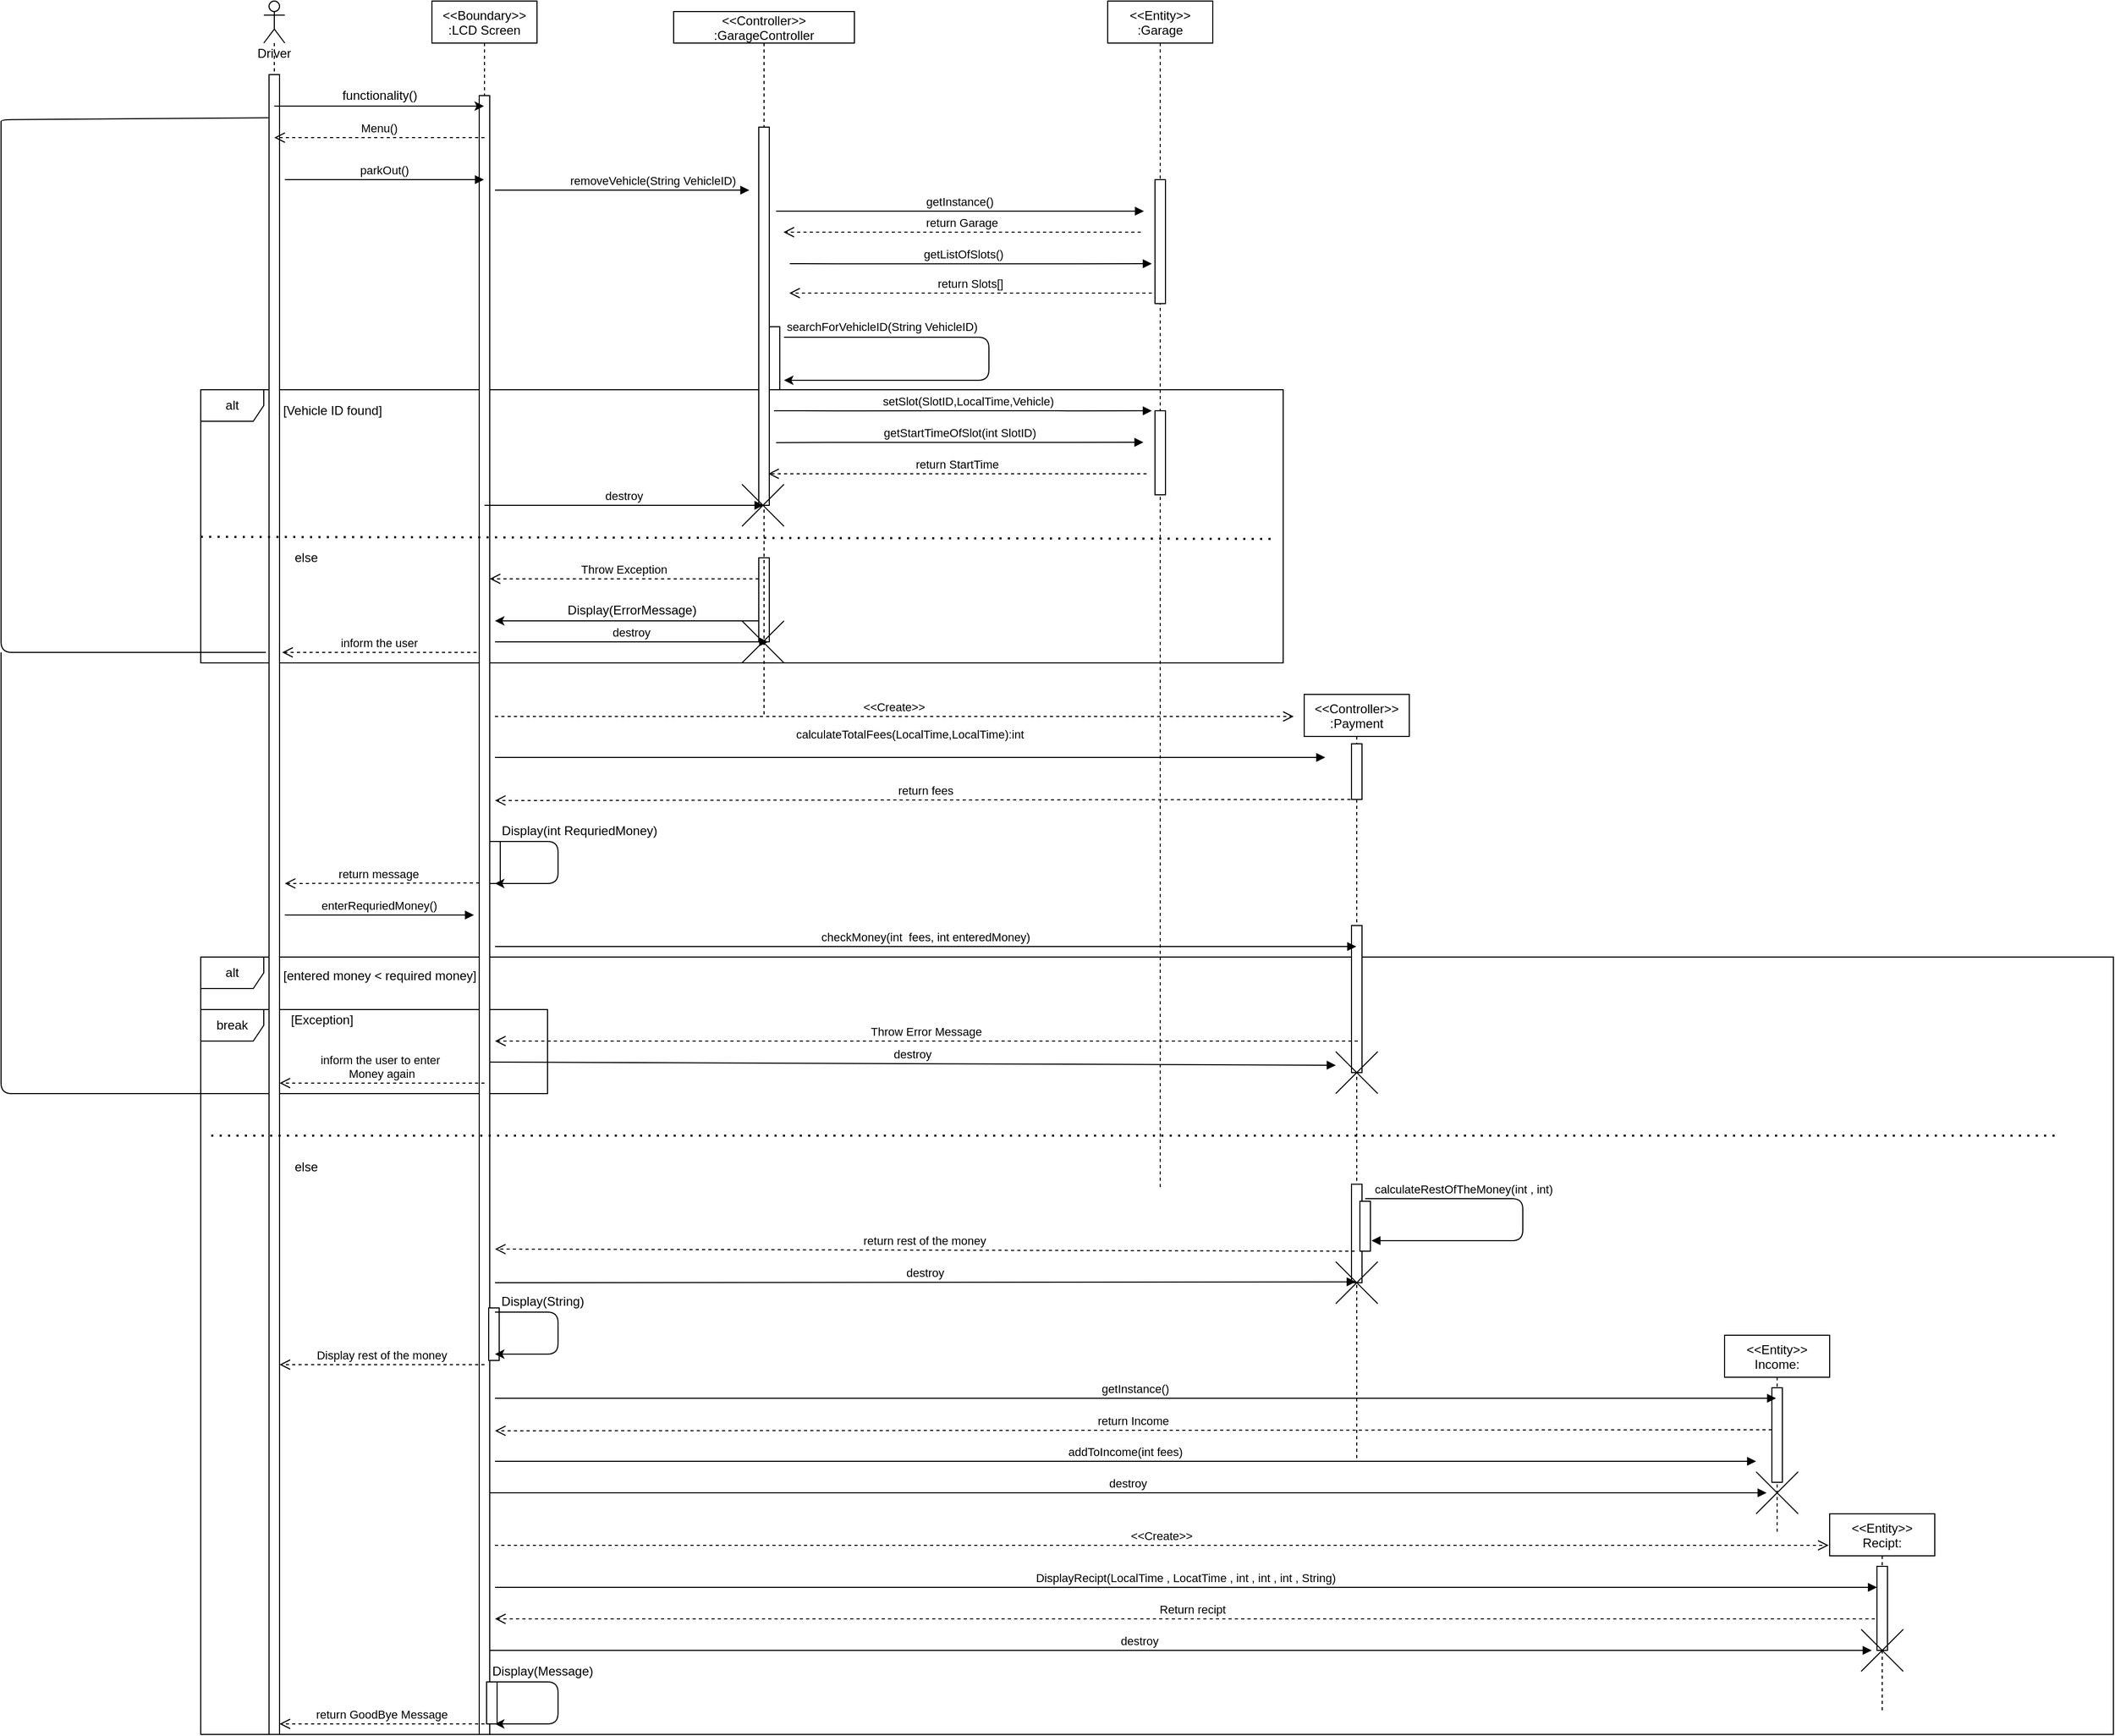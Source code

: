 <mxfile version="13.9.9" type="device"><diagram id="kgpKYQtTHZ0yAKxKKP6v" name="Page-1"><mxGraphModel dx="3539" dy="1370" grid="1" gridSize="10" guides="1" tooltips="1" connect="1" arrows="1" fold="1" page="1" pageScale="1" pageWidth="1169" pageHeight="1654" math="0" shadow="0"><root><mxCell id="0"/><mxCell id="1" parent="0"/><mxCell id="QH8WFjitwiqOLu53Xh30-115" value="alt" style="shape=umlFrame;whiteSpace=wrap;html=1;" vertex="1" parent="1"><mxGeometry x="30" y="1030" width="1820" height="740" as="geometry"/></mxCell><mxCell id="QH8WFjitwiqOLu53Xh30-160" value="Return recipt" style="verticalAlign=bottom;endArrow=open;dashed=1;endSize=8;exitX=1;exitY=0.95;shadow=0;strokeWidth=1;" edge="1" parent="1"><mxGeometry x="-0.002" relative="1" as="geometry"><mxPoint x="310" y="1660" as="targetPoint"/><mxPoint x="1635" y="1660" as="sourcePoint"/><mxPoint as="offset"/></mxGeometry></mxCell><mxCell id="QH8WFjitwiqOLu53Xh30-120" value="break" style="shape=umlFrame;whiteSpace=wrap;html=1;" vertex="1" parent="1"><mxGeometry x="30" y="1080" width="330" height="80" as="geometry"/></mxCell><mxCell id="QH8WFjitwiqOLu53Xh30-12" value="" style="points=[];perimeter=orthogonalPerimeter;rounded=0;shadow=0;strokeWidth=1;" vertex="1" parent="1"><mxGeometry x="561" y="650" width="10" height="80" as="geometry"/></mxCell><mxCell id="QH8WFjitwiqOLu53Xh30-8" value="alt" style="shape=umlFrame;whiteSpace=wrap;html=1;" vertex="1" parent="1"><mxGeometry x="30" y="490" width="1030" height="260" as="geometry"/></mxCell><mxCell id="HT60DGtEAISeP9UpMv8A-24" value="" style="edgeStyle=segmentEdgeStyle;endArrow=classic;html=1;" parent="1" edge="1"><mxGeometry width="50" height="50" relative="1" as="geometry"><mxPoint x="585" y="440" as="sourcePoint"/><mxPoint x="585" y="481" as="targetPoint"/><Array as="points"><mxPoint x="780" y="440"/><mxPoint x="780" y="481"/></Array></mxGeometry></mxCell><mxCell id="p4eJqptce2NphYnT6S-f-2" value="Driver&lt;br&gt;" style="shape=umlLifeline;participant=umlActor;perimeter=lifelinePerimeter;whiteSpace=wrap;html=1;container=1;collapsible=0;recursiveResize=0;verticalAlign=top;spacingTop=36;outlineConnect=0;size=40;" parent="1" vertex="1"><mxGeometry x="90" y="120" width="20" height="1650" as="geometry"/></mxCell><mxCell id="p4eJqptce2NphYnT6S-f-48" value="" style="points=[];perimeter=orthogonalPerimeter;rounded=0;shadow=0;strokeWidth=1;" parent="p4eJqptce2NphYnT6S-f-2" vertex="1"><mxGeometry x="5" y="70" width="10" height="1580" as="geometry"/></mxCell><mxCell id="QH8WFjitwiqOLu53Xh30-20" value="" style="endArrow=none;html=1;entryX=-0.067;entryY=0.026;entryDx=0;entryDy=0;entryPerimeter=0;" edge="1" parent="p4eJqptce2NphYnT6S-f-2" target="p4eJqptce2NphYnT6S-f-48"><mxGeometry width="50" height="50" relative="1" as="geometry"><mxPoint x="2" y="620" as="sourcePoint"/><mxPoint x="-110" y="160" as="targetPoint"/><Array as="points"><mxPoint x="-250" y="620"/><mxPoint x="-250" y="120"/><mxPoint x="-250" y="113"/></Array></mxGeometry></mxCell><mxCell id="3nuBFxr9cyL0pnOWT2aG-1" value="&lt;&lt;Boundary&gt;&gt;&#10;:LCD Screen" style="shape=umlLifeline;perimeter=lifelinePerimeter;container=1;collapsible=0;recursiveResize=0;rounded=0;shadow=0;strokeWidth=1;" parent="1" vertex="1"><mxGeometry x="250" y="120" width="100" height="1650" as="geometry"/></mxCell><mxCell id="QH8WFjitwiqOLu53Xh30-74" value="destroy" style="verticalAlign=bottom;endArrow=block;shadow=0;strokeWidth=1;" edge="1" parent="3nuBFxr9cyL0pnOWT2aG-1"><mxGeometry relative="1" as="geometry"><mxPoint x="60" y="610" as="sourcePoint"/><mxPoint x="320" y="610" as="targetPoint"/></mxGeometry></mxCell><mxCell id="p4eJqptce2NphYnT6S-f-49" value="" style="points=[];perimeter=orthogonalPerimeter;rounded=0;shadow=0;strokeWidth=1;" parent="3nuBFxr9cyL0pnOWT2aG-1" vertex="1"><mxGeometry x="45" y="90" width="10" height="1560" as="geometry"/></mxCell><mxCell id="QH8WFjitwiqOLu53Xh30-77" value="" style="points=[];perimeter=orthogonalPerimeter;rounded=0;shadow=0;strokeWidth=1;" vertex="1" parent="3nuBFxr9cyL0pnOWT2aG-1"><mxGeometry x="55" y="800" width="10" height="40" as="geometry"/></mxCell><mxCell id="QH8WFjitwiqOLu53Xh30-137" value="" style="points=[];perimeter=orthogonalPerimeter;rounded=0;shadow=0;strokeWidth=1;" vertex="1" parent="3nuBFxr9cyL0pnOWT2aG-1"><mxGeometry x="54" y="1244" width="10" height="50" as="geometry"/></mxCell><mxCell id="QH8WFjitwiqOLu53Xh30-166" value="" style="points=[];perimeter=orthogonalPerimeter;rounded=0;shadow=0;strokeWidth=1;" vertex="1" parent="3nuBFxr9cyL0pnOWT2aG-1"><mxGeometry x="52" y="1600" width="10" height="40" as="geometry"/></mxCell><mxCell id="HT60DGtEAISeP9UpMv8A-13" value="&lt;&lt;Controller&gt;&gt;&#10;:GarageController" style="shape=umlLifeline;perimeter=lifelinePerimeter;container=1;collapsible=0;recursiveResize=0;rounded=0;shadow=0;strokeWidth=1;size=30;" parent="1" vertex="1"><mxGeometry x="480" y="130" width="172" height="670" as="geometry"/></mxCell><mxCell id="HT60DGtEAISeP9UpMv8A-14" value="" style="points=[];perimeter=orthogonalPerimeter;rounded=0;shadow=0;strokeWidth=1;" parent="HT60DGtEAISeP9UpMv8A-13" vertex="1"><mxGeometry x="81" y="110" width="10" height="360" as="geometry"/></mxCell><mxCell id="HT60DGtEAISeP9UpMv8A-25" value="" style="points=[];perimeter=orthogonalPerimeter;rounded=0;shadow=0;strokeWidth=1;" parent="HT60DGtEAISeP9UpMv8A-13" vertex="1"><mxGeometry x="91" y="300" width="10" height="60" as="geometry"/></mxCell><mxCell id="QH8WFjitwiqOLu53Xh30-5" value="" style="group" vertex="1" connectable="0" parent="HT60DGtEAISeP9UpMv8A-13"><mxGeometry x="65" y="450" width="40" height="40" as="geometry"/></mxCell><mxCell id="QH8WFjitwiqOLu53Xh30-6" value="" style="endArrow=none;html=1;" edge="1" parent="QH8WFjitwiqOLu53Xh30-5"><mxGeometry width="50" height="50" relative="1" as="geometry"><mxPoint y="40" as="sourcePoint"/><mxPoint x="40" as="targetPoint"/></mxGeometry></mxCell><mxCell id="QH8WFjitwiqOLu53Xh30-7" value="" style="endArrow=none;html=1;" edge="1" parent="QH8WFjitwiqOLu53Xh30-5"><mxGeometry width="50" height="50" relative="1" as="geometry"><mxPoint x="40" y="40" as="sourcePoint"/><mxPoint as="targetPoint"/><Array as="points"><mxPoint x="20" y="20"/></Array></mxGeometry></mxCell><mxCell id="QH8WFjitwiqOLu53Xh30-71" value="" style="group" vertex="1" connectable="0" parent="HT60DGtEAISeP9UpMv8A-13"><mxGeometry x="65" y="580" width="40" height="40" as="geometry"/></mxCell><mxCell id="QH8WFjitwiqOLu53Xh30-72" value="" style="endArrow=none;html=1;" edge="1" parent="QH8WFjitwiqOLu53Xh30-71"><mxGeometry width="50" height="50" relative="1" as="geometry"><mxPoint y="40" as="sourcePoint"/><mxPoint x="40" as="targetPoint"/></mxGeometry></mxCell><mxCell id="QH8WFjitwiqOLu53Xh30-73" value="" style="endArrow=none;html=1;" edge="1" parent="QH8WFjitwiqOLu53Xh30-71"><mxGeometry width="50" height="50" relative="1" as="geometry"><mxPoint x="40" y="40" as="sourcePoint"/><mxPoint as="targetPoint"/><Array as="points"><mxPoint x="20" y="20"/></Array></mxGeometry></mxCell><mxCell id="HT60DGtEAISeP9UpMv8A-15" value="&lt;&lt;Entity&gt;&gt;&#10;:Garage" style="shape=umlLifeline;perimeter=lifelinePerimeter;container=1;collapsible=0;recursiveResize=0;rounded=0;shadow=0;strokeWidth=1;" parent="1" vertex="1"><mxGeometry x="893" y="120" width="100" height="1130" as="geometry"/></mxCell><mxCell id="HT60DGtEAISeP9UpMv8A-16" value="" style="points=[];perimeter=orthogonalPerimeter;rounded=0;shadow=0;strokeWidth=1;" parent="HT60DGtEAISeP9UpMv8A-15" vertex="1"><mxGeometry x="45" y="170" width="10" height="118" as="geometry"/></mxCell><mxCell id="HT60DGtEAISeP9UpMv8A-28" value="" style="points=[];perimeter=orthogonalPerimeter;rounded=0;shadow=0;strokeWidth=1;" parent="HT60DGtEAISeP9UpMv8A-15" vertex="1"><mxGeometry x="45" y="390" width="10" height="80" as="geometry"/></mxCell><mxCell id="HT60DGtEAISeP9UpMv8A-19" value="getListOfSlots()" style="verticalAlign=bottom;endArrow=block;shadow=0;strokeWidth=1;" parent="1" edge="1"><mxGeometry x="-0.039" relative="1" as="geometry"><mxPoint x="590.5" y="370" as="sourcePoint"/><mxPoint x="935" y="370" as="targetPoint"/><Array as="points"><mxPoint x="645.5" y="370.09"/><mxPoint x="855.5" y="370.09"/></Array><mxPoint as="offset"/></mxGeometry></mxCell><mxCell id="HT60DGtEAISeP9UpMv8A-20" value="return Slots[]" style="verticalAlign=bottom;endArrow=open;dashed=1;endSize=8;shadow=0;strokeWidth=1;" parent="1" edge="1"><mxGeometry relative="1" as="geometry"><mxPoint x="590" y="398" as="targetPoint"/><mxPoint x="935" y="398" as="sourcePoint"/></mxGeometry></mxCell><mxCell id="HT60DGtEAISeP9UpMv8A-23" value="&lt;span style=&quot;font-size: 11px&quot;&gt;searchForVehicleID(String VehicleID)&lt;/span&gt;" style="text;html=1;resizable=0;autosize=1;align=center;verticalAlign=middle;points=[];fillColor=none;strokeColor=none;rounded=0;" parent="1" vertex="1"><mxGeometry x="577.5" y="420" width="200" height="20" as="geometry"/></mxCell><mxCell id="HT60DGtEAISeP9UpMv8A-27" value="return StartTime" style="verticalAlign=bottom;endArrow=open;dashed=1;endSize=8;shadow=0;strokeWidth=1;" parent="1" edge="1"><mxGeometry relative="1" as="geometry"><mxPoint x="570" y="570" as="targetPoint"/><mxPoint x="930" y="570" as="sourcePoint"/></mxGeometry></mxCell><mxCell id="HT60DGtEAISeP9UpMv8A-30" value="setSlot(SlotID,LocalTime,Vehicle)" style="verticalAlign=bottom;endArrow=block;shadow=0;strokeWidth=1;" parent="1" edge="1"><mxGeometry x="0.03" relative="1" as="geometry"><mxPoint x="575.5" y="510" as="sourcePoint"/><mxPoint x="935.0" y="510" as="targetPoint"/><Array as="points"><mxPoint x="645.5" y="510.09"/><mxPoint x="825.5" y="510"/><mxPoint x="855.5" y="510.09"/></Array><mxPoint as="offset"/></mxGeometry></mxCell><mxCell id="hCgv3nGq2DMEC25w4M5C-1" value="" style="endArrow=classic;html=1;rounded=0;" parent="1" target="3nuBFxr9cyL0pnOWT2aG-1" edge="1"><mxGeometry width="50" height="50" relative="1" as="geometry"><mxPoint x="100" y="220" as="sourcePoint"/><mxPoint x="180" y="190" as="targetPoint"/><Array as="points"><mxPoint x="220" y="220"/></Array></mxGeometry></mxCell><mxCell id="hCgv3nGq2DMEC25w4M5C-2" value="&lt;span style=&quot;text-align: left&quot;&gt;functionality()&lt;/span&gt;" style="text;html=1;align=center;verticalAlign=middle;resizable=0;points=[];autosize=1;strokeColor=none;fillColor=none;" parent="1" vertex="1"><mxGeometry x="155" y="200" width="90" height="20" as="geometry"/></mxCell><mxCell id="hCgv3nGq2DMEC25w4M5C-3" value="Menu()" style="verticalAlign=bottom;endArrow=open;dashed=1;endSize=8;exitX=1;exitY=0.95;shadow=0;strokeWidth=1;" parent="1" edge="1"><mxGeometry relative="1" as="geometry"><mxPoint x="100" y="250" as="targetPoint"/><mxPoint x="300" y="250" as="sourcePoint"/></mxGeometry></mxCell><mxCell id="QH8WFjitwiqOLu53Xh30-1" value="parkOut()" style="verticalAlign=bottom;endArrow=block;shadow=0;strokeWidth=1;" edge="1" parent="1" target="3nuBFxr9cyL0pnOWT2aG-1"><mxGeometry relative="1" as="geometry"><mxPoint x="110" y="290" as="sourcePoint"/><mxPoint x="280" y="290" as="targetPoint"/></mxGeometry></mxCell><mxCell id="HT60DGtEAISeP9UpMv8A-21" value="removeVehicle(String VehicleID)" style="html=1;verticalAlign=bottom;endArrow=block;" parent="1" edge="1"><mxGeometry x="0.238" width="80" relative="1" as="geometry"><mxPoint x="310" y="300" as="sourcePoint"/><mxPoint x="552" y="300" as="targetPoint"/><mxPoint as="offset"/></mxGeometry></mxCell><mxCell id="QH8WFjitwiqOLu53Xh30-2" value="getInstance()" style="verticalAlign=bottom;endArrow=block;shadow=0;strokeWidth=1;" edge="1" parent="1"><mxGeometry relative="1" as="geometry"><mxPoint x="577.5" y="320" as="sourcePoint"/><mxPoint x="927.5" y="320" as="targetPoint"/></mxGeometry></mxCell><mxCell id="QH8WFjitwiqOLu53Xh30-3" value="return Garage" style="verticalAlign=bottom;endArrow=open;dashed=1;endSize=8;shadow=0;strokeWidth=1;" edge="1" parent="1"><mxGeometry relative="1" as="geometry"><mxPoint x="584.5" y="340" as="targetPoint"/><mxPoint x="924.5" y="340" as="sourcePoint"/></mxGeometry></mxCell><mxCell id="QH8WFjitwiqOLu53Xh30-4" value="destroy" style="verticalAlign=bottom;endArrow=block;shadow=0;strokeWidth=1;" edge="1" parent="1" target="HT60DGtEAISeP9UpMv8A-13"><mxGeometry relative="1" as="geometry"><mxPoint x="300" y="600" as="sourcePoint"/><mxPoint x="470" y="600" as="targetPoint"/></mxGeometry></mxCell><mxCell id="HT60DGtEAISeP9UpMv8A-26" value="getStartTimeOfSlot(int SlotID)" style="verticalAlign=bottom;endArrow=block;shadow=0;strokeWidth=1;" parent="1" edge="1"><mxGeometry relative="1" as="geometry"><mxPoint x="577.5" y="540.33" as="sourcePoint"/><mxPoint x="927" y="540" as="targetPoint"/><Array as="points"><mxPoint x="637.5" y="540.09"/><mxPoint x="847.5" y="540.09"/></Array></mxGeometry></mxCell><mxCell id="QH8WFjitwiqOLu53Xh30-9" value="[Vehicle ID found]" style="text;html=1;align=center;verticalAlign=middle;resizable=0;points=[];autosize=1;" vertex="1" parent="1"><mxGeometry x="100" y="500" width="110" height="20" as="geometry"/></mxCell><mxCell id="QH8WFjitwiqOLu53Xh30-10" value="" style="endArrow=none;dashed=1;html=1;dashPattern=1 3;strokeWidth=2;" edge="1" parent="1"><mxGeometry width="50" height="50" relative="1" as="geometry"><mxPoint x="30" y="630" as="sourcePoint"/><mxPoint x="1050" y="632" as="targetPoint"/></mxGeometry></mxCell><mxCell id="QH8WFjitwiqOLu53Xh30-13" value="else" style="text;html=1;align=center;verticalAlign=middle;resizable=0;points=[];autosize=1;" vertex="1" parent="1"><mxGeometry x="110" y="640" width="40" height="20" as="geometry"/></mxCell><mxCell id="QH8WFjitwiqOLu53Xh30-14" value="Throw Exception" style="verticalAlign=bottom;endArrow=open;dashed=1;endSize=8;exitX=1;exitY=0.95;shadow=0;strokeWidth=1;" edge="1" parent="1" target="p4eJqptce2NphYnT6S-f-49"><mxGeometry relative="1" as="geometry"><mxPoint x="396" y="670" as="targetPoint"/><mxPoint x="561" y="670" as="sourcePoint"/></mxGeometry></mxCell><mxCell id="QH8WFjitwiqOLu53Xh30-15" value="inform the user" style="verticalAlign=bottom;endArrow=open;dashed=1;endSize=8;exitX=1;exitY=0.95;shadow=0;strokeWidth=1;" edge="1" parent="1"><mxGeometry relative="1" as="geometry"><mxPoint x="107.5" y="740" as="targetPoint"/><mxPoint x="292.5" y="740" as="sourcePoint"/></mxGeometry></mxCell><mxCell id="QH8WFjitwiqOLu53Xh30-17" value="" style="endArrow=classic;html=1;" edge="1" parent="1"><mxGeometry width="50" height="50" relative="1" as="geometry"><mxPoint x="561" y="710" as="sourcePoint"/><mxPoint x="310" y="710" as="targetPoint"/><Array as="points"><mxPoint x="401" y="710"/></Array></mxGeometry></mxCell><mxCell id="QH8WFjitwiqOLu53Xh30-18" value="Display(ErrorMessage)" style="text;html=1;align=center;verticalAlign=middle;resizable=0;points=[];autosize=1;" vertex="1" parent="1"><mxGeometry x="370" y="690" width="140" height="20" as="geometry"/></mxCell><mxCell id="QH8WFjitwiqOLu53Xh30-64" value="&lt;&lt;Controller&gt;&gt;&#10;:Payment" style="shape=umlLifeline;perimeter=lifelinePerimeter;container=1;collapsible=0;recursiveResize=0;rounded=0;shadow=0;strokeWidth=1;" vertex="1" parent="1"><mxGeometry x="1080" y="780" width="100" height="730" as="geometry"/></mxCell><mxCell id="QH8WFjitwiqOLu53Xh30-65" value="" style="points=[];perimeter=orthogonalPerimeter;rounded=0;shadow=0;strokeWidth=1;" vertex="1" parent="QH8WFjitwiqOLu53Xh30-64"><mxGeometry x="45" y="47" width="10" height="53" as="geometry"/></mxCell><mxCell id="QH8WFjitwiqOLu53Xh30-66" value="" style="points=[];perimeter=orthogonalPerimeter;rounded=0;shadow=0;strokeWidth=1;" vertex="1" parent="QH8WFjitwiqOLu53Xh30-64"><mxGeometry x="45" y="220" width="10" height="140" as="geometry"/></mxCell><mxCell id="QH8WFjitwiqOLu53Xh30-129" value="" style="group" vertex="1" connectable="0" parent="QH8WFjitwiqOLu53Xh30-64"><mxGeometry x="30" y="340" width="40" height="40" as="geometry"/></mxCell><mxCell id="QH8WFjitwiqOLu53Xh30-130" value="" style="endArrow=none;html=1;" edge="1" parent="QH8WFjitwiqOLu53Xh30-129"><mxGeometry width="50" height="50" relative="1" as="geometry"><mxPoint y="40" as="sourcePoint"/><mxPoint x="40" as="targetPoint"/></mxGeometry></mxCell><mxCell id="QH8WFjitwiqOLu53Xh30-131" value="" style="endArrow=none;html=1;" edge="1" parent="QH8WFjitwiqOLu53Xh30-129"><mxGeometry width="50" height="50" relative="1" as="geometry"><mxPoint x="40" y="40" as="sourcePoint"/><mxPoint as="targetPoint"/><Array as="points"><mxPoint x="20" y="20"/></Array></mxGeometry></mxCell><mxCell id="QH8WFjitwiqOLu53Xh30-116" value="" style="points=[];perimeter=orthogonalPerimeter;rounded=0;shadow=0;strokeWidth=1;" vertex="1" parent="QH8WFjitwiqOLu53Xh30-64"><mxGeometry x="45" y="466.25" width="10" height="93.75" as="geometry"/></mxCell><mxCell id="QH8WFjitwiqOLu53Xh30-118" value="" style="points=[];perimeter=orthogonalPerimeter;rounded=0;shadow=0;strokeWidth=1;" vertex="1" parent="QH8WFjitwiqOLu53Xh30-64"><mxGeometry x="53" y="482.5" width="10" height="47.5" as="geometry"/></mxCell><mxCell id="QH8WFjitwiqOLu53Xh30-117" value="calculateRestOfTheMoney(int , int) " style="verticalAlign=bottom;endArrow=block;shadow=0;strokeWidth=1;" edge="1" parent="QH8WFjitwiqOLu53Xh30-64"><mxGeometry x="-0.429" relative="1" as="geometry"><mxPoint x="58.0" y="480" as="sourcePoint"/><mxPoint x="64" y="520" as="targetPoint"/><Array as="points"><mxPoint x="208" y="480"/><mxPoint x="208" y="520"/><mxPoint x="128" y="520"/></Array><mxPoint as="offset"/></mxGeometry></mxCell><mxCell id="QH8WFjitwiqOLu53Xh30-140" value="" style="group" vertex="1" connectable="0" parent="QH8WFjitwiqOLu53Xh30-64"><mxGeometry x="30" y="540" width="40" height="40" as="geometry"/></mxCell><mxCell id="QH8WFjitwiqOLu53Xh30-141" value="" style="endArrow=none;html=1;" edge="1" parent="QH8WFjitwiqOLu53Xh30-140"><mxGeometry width="50" height="50" relative="1" as="geometry"><mxPoint y="40" as="sourcePoint"/><mxPoint x="40" as="targetPoint"/></mxGeometry></mxCell><mxCell id="QH8WFjitwiqOLu53Xh30-142" value="" style="endArrow=none;html=1;" edge="1" parent="QH8WFjitwiqOLu53Xh30-140"><mxGeometry width="50" height="50" relative="1" as="geometry"><mxPoint x="40" y="40" as="sourcePoint"/><mxPoint as="targetPoint"/><Array as="points"><mxPoint x="20" y="20"/></Array></mxGeometry></mxCell><mxCell id="QH8WFjitwiqOLu53Xh30-68" value="&lt;&lt;Create&gt;&gt;" style="verticalAlign=bottom;endArrow=open;dashed=1;endSize=8;shadow=0;strokeWidth=1;" edge="1" parent="1"><mxGeometry relative="1" as="geometry"><mxPoint x="1070" y="801" as="targetPoint"/><mxPoint x="310" y="801" as="sourcePoint"/></mxGeometry></mxCell><mxCell id="QH8WFjitwiqOLu53Xh30-69" value="calculateTotalFees(LocalTime,LocalTime):int&#10;" style="verticalAlign=bottom;endArrow=block;shadow=0;strokeWidth=1;" edge="1" parent="1"><mxGeometry relative="1" as="geometry"><mxPoint x="310" y="840" as="sourcePoint"/><mxPoint x="1100" y="840" as="targetPoint"/></mxGeometry></mxCell><mxCell id="QH8WFjitwiqOLu53Xh30-70" value="return fees" style="verticalAlign=bottom;endArrow=open;dashed=1;endSize=8;shadow=0;strokeWidth=1;" edge="1" parent="1"><mxGeometry relative="1" as="geometry"><mxPoint x="310" y="881" as="targetPoint"/><mxPoint x="1130.0" y="880" as="sourcePoint"/></mxGeometry></mxCell><mxCell id="QH8WFjitwiqOLu53Xh30-75" value="" style="endArrow=classic;html=1;" edge="1" parent="1"><mxGeometry width="50" height="50" relative="1" as="geometry"><mxPoint x="310" y="920" as="sourcePoint"/><mxPoint x="310" y="960" as="targetPoint"/><Array as="points"><mxPoint x="370" y="920"/><mxPoint x="370" y="960"/></Array></mxGeometry></mxCell><mxCell id="QH8WFjitwiqOLu53Xh30-76" value="Display(int RequriedMoney)" style="text;html=1;align=center;verticalAlign=middle;resizable=0;points=[];autosize=1;" vertex="1" parent="1"><mxGeometry x="310" y="900" width="160" height="20" as="geometry"/></mxCell><mxCell id="QH8WFjitwiqOLu53Xh30-78" value="enterRequriedMoney()" style="verticalAlign=bottom;endArrow=block;entryX=0;entryY=0;shadow=0;strokeWidth=1;" edge="1" parent="1"><mxGeometry relative="1" as="geometry"><mxPoint x="110" y="990" as="sourcePoint"/><mxPoint x="290" y="990" as="targetPoint"/></mxGeometry></mxCell><mxCell id="QH8WFjitwiqOLu53Xh30-113" value="return message" style="verticalAlign=bottom;endArrow=open;dashed=1;endSize=8;exitX=1;exitY=0.95;shadow=0;strokeWidth=1;" edge="1" parent="1"><mxGeometry x="0.03" relative="1" as="geometry"><mxPoint x="110" y="960" as="targetPoint"/><mxPoint x="295" y="959.5" as="sourcePoint"/><mxPoint as="offset"/></mxGeometry></mxCell><mxCell id="QH8WFjitwiqOLu53Xh30-114" value="checkMoney(int  fees, int enteredMoney)" style="verticalAlign=bottom;endArrow=block;shadow=0;strokeWidth=1;" edge="1" parent="1" target="QH8WFjitwiqOLu53Xh30-64"><mxGeometry relative="1" as="geometry"><mxPoint x="310" y="1020" as="sourcePoint"/><mxPoint x="280" y="1020" as="targetPoint"/></mxGeometry></mxCell><mxCell id="QH8WFjitwiqOLu53Xh30-119" value="[entered money &amp;lt; required money]" style="text;html=1;align=center;verticalAlign=middle;resizable=0;points=[];autosize=1;" vertex="1" parent="1"><mxGeometry x="100" y="1037.5" width="200" height="20" as="geometry"/></mxCell><mxCell id="QH8WFjitwiqOLu53Xh30-122" value="Throw Error Message" style="verticalAlign=bottom;endArrow=open;dashed=1;endSize=8;exitX=1;exitY=0.95;shadow=0;strokeWidth=1;" edge="1" parent="1"><mxGeometry relative="1" as="geometry"><mxPoint x="310" y="1110" as="targetPoint"/><mxPoint x="1131" y="1110" as="sourcePoint"/></mxGeometry></mxCell><mxCell id="QH8WFjitwiqOLu53Xh30-123" value="[Exception]" style="text;html=1;align=center;verticalAlign=middle;resizable=0;points=[];autosize=1;" vertex="1" parent="1"><mxGeometry x="110" y="1080" width="70" height="20" as="geometry"/></mxCell><mxCell id="QH8WFjitwiqOLu53Xh30-124" value="inform the user to enter &#10;Money again" style="verticalAlign=bottom;endArrow=open;dashed=1;endSize=8;exitX=1;exitY=0.95;shadow=0;strokeWidth=1;" edge="1" parent="1" target="p4eJqptce2NphYnT6S-f-48"><mxGeometry relative="1" as="geometry"><mxPoint x="135" y="1150" as="targetPoint"/><mxPoint x="300" y="1150" as="sourcePoint"/></mxGeometry></mxCell><mxCell id="QH8WFjitwiqOLu53Xh30-127" value="" style="endArrow=none;html=1;" edge="1" parent="1"><mxGeometry width="50" height="50" relative="1" as="geometry"><mxPoint x="92" y="1160" as="sourcePoint"/><mxPoint x="-160" y="740" as="targetPoint"/><Array as="points"><mxPoint x="-160" y="1160"/></Array></mxGeometry></mxCell><mxCell id="QH8WFjitwiqOLu53Xh30-128" value="" style="endArrow=none;dashed=1;html=1;dashPattern=1 3;strokeWidth=2;" edge="1" parent="1"><mxGeometry width="50" height="50" relative="1" as="geometry"><mxPoint x="40" y="1200" as="sourcePoint"/><mxPoint x="1800" y="1200" as="targetPoint"/></mxGeometry></mxCell><mxCell id="QH8WFjitwiqOLu53Xh30-132" value="destroy" style="verticalAlign=bottom;endArrow=block;shadow=0;strokeWidth=1;" edge="1" parent="1"><mxGeometry relative="1" as="geometry"><mxPoint x="305" y="1130" as="sourcePoint"/><mxPoint x="1110" y="1133" as="targetPoint"/></mxGeometry></mxCell><mxCell id="QH8WFjitwiqOLu53Xh30-133" value="else" style="text;html=1;align=center;verticalAlign=middle;resizable=0;points=[];autosize=1;" vertex="1" parent="1"><mxGeometry x="110" y="1220" width="40" height="20" as="geometry"/></mxCell><mxCell id="QH8WFjitwiqOLu53Xh30-134" value="return rest of the money" style="verticalAlign=bottom;endArrow=open;dashed=1;endSize=8;exitX=1;exitY=0.95;shadow=0;strokeWidth=1;" edge="1" parent="1"><mxGeometry relative="1" as="geometry"><mxPoint x="310" y="1308" as="targetPoint"/><mxPoint x="1128" y="1310" as="sourcePoint"/></mxGeometry></mxCell><mxCell id="QH8WFjitwiqOLu53Xh30-135" value="" style="endArrow=classic;html=1;" edge="1" parent="1"><mxGeometry width="50" height="50" relative="1" as="geometry"><mxPoint x="310" y="1368" as="sourcePoint"/><mxPoint x="310" y="1408" as="targetPoint"/><Array as="points"><mxPoint x="370" y="1368"/><mxPoint x="370" y="1408"/></Array></mxGeometry></mxCell><mxCell id="QH8WFjitwiqOLu53Xh30-136" value="Display(String)" style="text;html=1;align=center;verticalAlign=middle;resizable=0;points=[];autosize=1;" vertex="1" parent="1"><mxGeometry x="310" y="1348" width="90" height="20" as="geometry"/></mxCell><mxCell id="QH8WFjitwiqOLu53Xh30-138" value="Display rest of the money" style="verticalAlign=bottom;endArrow=open;dashed=1;endSize=8;exitX=1;exitY=0.95;shadow=0;strokeWidth=1;" edge="1" parent="1"><mxGeometry relative="1" as="geometry"><mxPoint x="105" y="1418" as="targetPoint"/><mxPoint x="300" y="1418" as="sourcePoint"/></mxGeometry></mxCell><mxCell id="QH8WFjitwiqOLu53Xh30-139" value="destroy" style="verticalAlign=bottom;endArrow=block;shadow=0;strokeWidth=1;entryX=0.49;entryY=0.766;entryDx=0;entryDy=0;entryPerimeter=0;" edge="1" parent="1" target="QH8WFjitwiqOLu53Xh30-64"><mxGeometry relative="1" as="geometry"><mxPoint x="310" y="1340" as="sourcePoint"/><mxPoint x="1080" y="1340" as="targetPoint"/></mxGeometry></mxCell><mxCell id="QH8WFjitwiqOLu53Xh30-143" value="&lt;&lt;Entity&gt;&gt;&#10;Income:" style="shape=umlLifeline;perimeter=lifelinePerimeter;container=1;collapsible=0;recursiveResize=0;rounded=0;shadow=0;strokeWidth=1;" vertex="1" parent="1"><mxGeometry x="1480" y="1390" width="100" height="190" as="geometry"/></mxCell><mxCell id="QH8WFjitwiqOLu53Xh30-145" value="" style="points=[];perimeter=orthogonalPerimeter;rounded=0;shadow=0;strokeWidth=1;" vertex="1" parent="QH8WFjitwiqOLu53Xh30-143"><mxGeometry x="45" y="50" width="10" height="90" as="geometry"/></mxCell><mxCell id="QH8WFjitwiqOLu53Xh30-150" value="" style="group" vertex="1" connectable="0" parent="QH8WFjitwiqOLu53Xh30-143"><mxGeometry x="30" y="130" width="40" height="40" as="geometry"/></mxCell><mxCell id="QH8WFjitwiqOLu53Xh30-151" value="" style="endArrow=none;html=1;" edge="1" parent="QH8WFjitwiqOLu53Xh30-150"><mxGeometry width="50" height="50" relative="1" as="geometry"><mxPoint y="40" as="sourcePoint"/><mxPoint x="40" as="targetPoint"/></mxGeometry></mxCell><mxCell id="QH8WFjitwiqOLu53Xh30-152" value="" style="endArrow=none;html=1;" edge="1" parent="QH8WFjitwiqOLu53Xh30-150"><mxGeometry width="50" height="50" relative="1" as="geometry"><mxPoint x="40" y="40" as="sourcePoint"/><mxPoint as="targetPoint"/><Array as="points"><mxPoint x="20" y="20"/></Array></mxGeometry></mxCell><mxCell id="QH8WFjitwiqOLu53Xh30-144" value="getInstance()" style="verticalAlign=bottom;endArrow=block;shadow=0;strokeWidth=1;" edge="1" parent="1"><mxGeometry relative="1" as="geometry"><mxPoint x="310" y="1450" as="sourcePoint"/><mxPoint x="1529" y="1450" as="targetPoint"/></mxGeometry></mxCell><mxCell id="QH8WFjitwiqOLu53Xh30-146" value="return Income" style="verticalAlign=bottom;endArrow=open;dashed=1;endSize=8;exitX=1;exitY=0.95;shadow=0;strokeWidth=1;" edge="1" parent="1"><mxGeometry relative="1" as="geometry"><mxPoint x="310" y="1481" as="targetPoint"/><mxPoint x="1525" y="1480" as="sourcePoint"/></mxGeometry></mxCell><mxCell id="QH8WFjitwiqOLu53Xh30-148" value="addToIncome(int fees)" style="verticalAlign=bottom;endArrow=block;shadow=0;strokeWidth=1;" edge="1" parent="1"><mxGeometry relative="1" as="geometry"><mxPoint x="310" y="1510" as="sourcePoint"/><mxPoint x="1510" y="1510" as="targetPoint"/></mxGeometry></mxCell><mxCell id="QH8WFjitwiqOLu53Xh30-149" value="destroy" style="verticalAlign=bottom;endArrow=block;shadow=0;strokeWidth=1;" edge="1" parent="1"><mxGeometry relative="1" as="geometry"><mxPoint x="305" y="1540" as="sourcePoint"/><mxPoint x="1520" y="1540" as="targetPoint"/></mxGeometry></mxCell><mxCell id="QH8WFjitwiqOLu53Xh30-153" value="&lt;&lt;Entity&gt;&gt;&#10;Recipt:" style="shape=umlLifeline;perimeter=lifelinePerimeter;container=1;collapsible=0;recursiveResize=0;rounded=0;shadow=0;strokeWidth=1;" vertex="1" parent="1"><mxGeometry x="1580" y="1560" width="100" height="190" as="geometry"/></mxCell><mxCell id="QH8WFjitwiqOLu53Xh30-154" value="" style="points=[];perimeter=orthogonalPerimeter;rounded=0;shadow=0;strokeWidth=1;" vertex="1" parent="QH8WFjitwiqOLu53Xh30-153"><mxGeometry x="45" y="50" width="10" height="80" as="geometry"/></mxCell><mxCell id="QH8WFjitwiqOLu53Xh30-155" value="" style="group" vertex="1" connectable="0" parent="QH8WFjitwiqOLu53Xh30-153"><mxGeometry x="30" y="110" width="40" height="40" as="geometry"/></mxCell><mxCell id="QH8WFjitwiqOLu53Xh30-156" value="" style="endArrow=none;html=1;" edge="1" parent="QH8WFjitwiqOLu53Xh30-155"><mxGeometry width="50" height="50" relative="1" as="geometry"><mxPoint y="40" as="sourcePoint"/><mxPoint x="40" as="targetPoint"/></mxGeometry></mxCell><mxCell id="QH8WFjitwiqOLu53Xh30-157" value="" style="endArrow=none;html=1;" edge="1" parent="QH8WFjitwiqOLu53Xh30-155"><mxGeometry width="50" height="50" relative="1" as="geometry"><mxPoint x="40" y="40" as="sourcePoint"/><mxPoint as="targetPoint"/><Array as="points"><mxPoint x="20" y="20"/></Array></mxGeometry></mxCell><mxCell id="QH8WFjitwiqOLu53Xh30-158" value="&lt;&lt;Create&gt;&gt;" style="verticalAlign=bottom;endArrow=open;dashed=1;endSize=8;exitX=1;exitY=0.95;shadow=0;strokeWidth=1;" edge="1" parent="1"><mxGeometry relative="1" as="geometry"><mxPoint x="1579" y="1590" as="targetPoint"/><mxPoint x="310" y="1590" as="sourcePoint"/></mxGeometry></mxCell><mxCell id="QH8WFjitwiqOLu53Xh30-159" value="DisplayRecipt(LocalTime , LocatTime , int , int , int , String)" style="verticalAlign=bottom;endArrow=block;shadow=0;strokeWidth=1;" edge="1" parent="1" target="QH8WFjitwiqOLu53Xh30-154"><mxGeometry relative="1" as="geometry"><mxPoint x="310" y="1630" as="sourcePoint"/><mxPoint x="1610" y="1630" as="targetPoint"/></mxGeometry></mxCell><mxCell id="QH8WFjitwiqOLu53Xh30-161" value="destroy" style="verticalAlign=bottom;endArrow=block;shadow=0;strokeWidth=1;" edge="1" parent="1"><mxGeometry x="-0.059" relative="1" as="geometry"><mxPoint x="305" y="1690" as="sourcePoint"/><mxPoint x="1620" y="1690" as="targetPoint"/><mxPoint as="offset"/></mxGeometry></mxCell><mxCell id="QH8WFjitwiqOLu53Xh30-162" value="" style="endArrow=classic;html=1;" edge="1" parent="1"><mxGeometry width="50" height="50" relative="1" as="geometry"><mxPoint x="310" y="1720" as="sourcePoint"/><mxPoint x="310" y="1760" as="targetPoint"/><Array as="points"><mxPoint x="370" y="1720"/><mxPoint x="370" y="1760"/></Array></mxGeometry></mxCell><mxCell id="QH8WFjitwiqOLu53Xh30-163" value="Display(Message)" style="text;html=1;align=center;verticalAlign=middle;resizable=0;points=[];autosize=1;" vertex="1" parent="1"><mxGeometry x="300" y="1700" width="110" height="20" as="geometry"/></mxCell><mxCell id="QH8WFjitwiqOLu53Xh30-165" value="return GoodBye Message" style="verticalAlign=bottom;endArrow=open;dashed=1;endSize=8;exitX=1;exitY=0.95;shadow=0;strokeWidth=1;" edge="1" parent="1" target="p4eJqptce2NphYnT6S-f-48"><mxGeometry relative="1" as="geometry"><mxPoint x="135" y="1760" as="targetPoint"/><mxPoint x="300" y="1760" as="sourcePoint"/></mxGeometry></mxCell></root></mxGraphModel></diagram></mxfile>